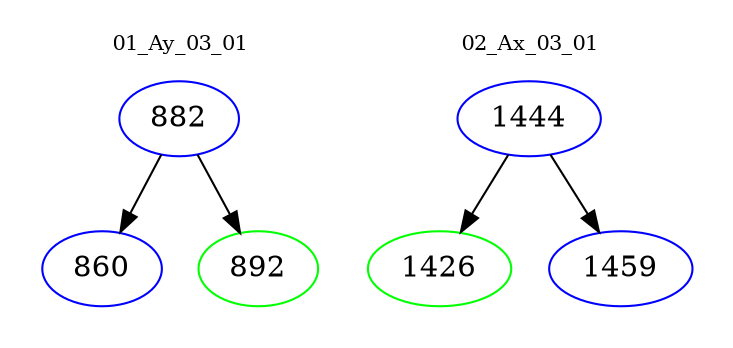 digraph{
subgraph cluster_0 {
color = white
label = "01_Ay_03_01";
fontsize=10;
T0_882 [label="882", color="blue"]
T0_882 -> T0_860 [color="black"]
T0_860 [label="860", color="blue"]
T0_882 -> T0_892 [color="black"]
T0_892 [label="892", color="green"]
}
subgraph cluster_1 {
color = white
label = "02_Ax_03_01";
fontsize=10;
T1_1444 [label="1444", color="blue"]
T1_1444 -> T1_1426 [color="black"]
T1_1426 [label="1426", color="green"]
T1_1444 -> T1_1459 [color="black"]
T1_1459 [label="1459", color="blue"]
}
}
